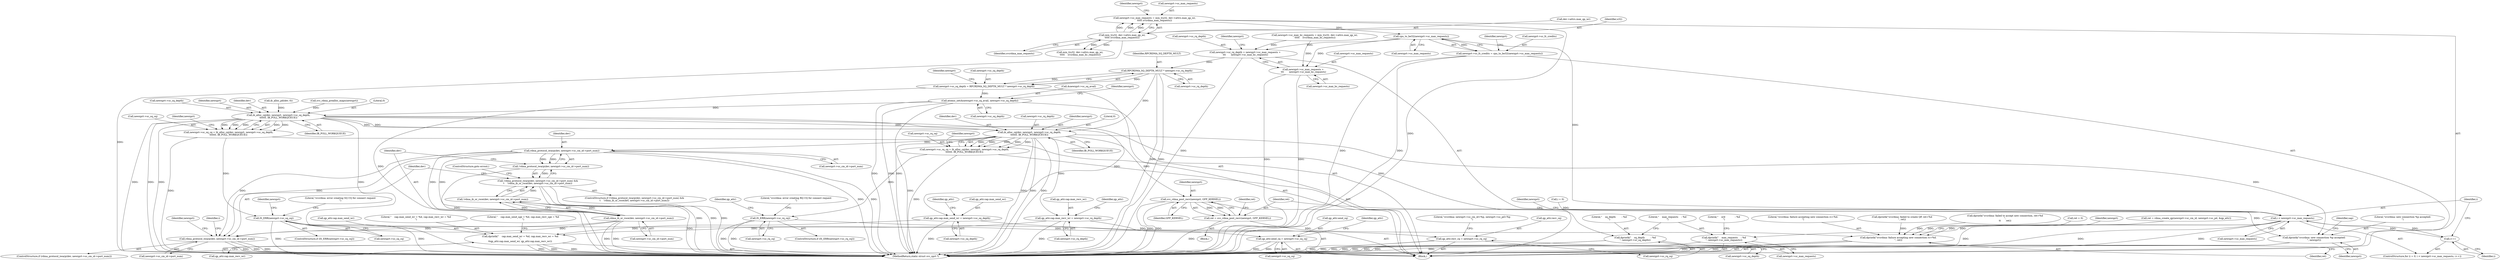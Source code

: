 digraph "0_linux_c70422f760c120480fee4de6c38804c72aa26bc1_44@pointer" {
"1000239" [label="(Call,cpu_to_be32(newxprt->sc_max_requests))"];
"1000223" [label="(Call,newxprt->sc_max_requests = min_t(u32, dev->attrs.max_qp_wr,\n\t\t\t\t\t svcrdma_max_requests))"];
"1000227" [label="(Call,min_t(u32, dev->attrs.max_qp_wr,\n\t\t\t\t\t svcrdma_max_requests))"];
"1000235" [label="(Call,newxprt->sc_fc_credits = cpu_to_be32(newxprt->sc_max_requests))"];
"1000255" [label="(Call,newxprt->sc_rq_depth = newxprt->sc_max_requests +\n \t\t\t       newxprt->sc_max_bc_requests)"];
"1000270" [label="(Call,RPCRDMA_SQ_DEPTH_MULT * newxprt->sc_rq_depth)"];
"1000266" [label="(Call,newxprt->sc_sq_depth = RPCRDMA_SQ_DEPTH_MULT * newxprt->sc_rq_depth)"];
"1000275" [label="(Call,atomic_set(&newxprt->sc_sq_avail, newxprt->sc_sq_depth))"];
"1000337" [label="(Call,ib_alloc_cq(dev, newxprt, newxprt->sc_sq_depth,\n\t\t\t\t\t0, IB_POLL_WORKQUEUE))"];
"1000333" [label="(Call,newxprt->sc_sq_cq = ib_alloc_cq(dev, newxprt, newxprt->sc_sq_depth,\n\t\t\t\t\t0, IB_POLL_WORKQUEUE))"];
"1000346" [label="(Call,IS_ERR(newxprt->sc_sq_cq))"];
"1000440" [label="(Call,qp_attr.send_cq = newxprt->sc_sq_cq)"];
"1000358" [label="(Call,ib_alloc_cq(dev, newxprt, newxprt->sc_rq_depth,\n\t\t\t\t\t0, IB_POLL_WORKQUEUE))"];
"1000354" [label="(Call,newxprt->sc_rq_cq = ib_alloc_cq(dev, newxprt, newxprt->sc_rq_depth,\n\t\t\t\t\t0, IB_POLL_WORKQUEUE))"];
"1000367" [label="(Call,IS_ERR(newxprt->sc_rq_cq))"];
"1000447" [label="(Call,qp_attr.recv_cq = newxprt->sc_rq_cq)"];
"1000403" [label="(Call,qp_attr.cap.max_recv_wr = newxprt->sc_rq_depth)"];
"1000462" [label="(Call,dprintk(\"    cap.max_send_wr = %d, cap.max_recv_wr = %d\n\",\n\t\tqp_attr.cap.max_send_wr, qp_attr.cap.max_recv_wr))"];
"1000555" [label="(Call,rdma_protocol_iwarp(dev, newxprt->sc_cm_id->port_num))"];
"1000554" [label="(Call,!rdma_protocol_iwarp(dev, newxprt->sc_cm_id->port_num))"];
"1000553" [label="(Call,!rdma_protocol_iwarp(dev, newxprt->sc_cm_id->port_num) &&\n\t    !rdma_ib_or_roce(dev, newxprt->sc_cm_id->port_num))"];
"1000563" [label="(Call,rdma_ib_or_roce(dev, newxprt->sc_cm_id->port_num))"];
"1000562" [label="(Call,!rdma_ib_or_roce(dev, newxprt->sc_cm_id->port_num))"];
"1000572" [label="(Call,rdma_protocol_iwarp(dev, newxprt->sc_cm_id->port_num))"];
"1000598" [label="(Call,svc_rdma_post_recv(newxprt, GFP_KERNEL))"];
"1000596" [label="(Call,ret = svc_rdma_post_recv(newxprt, GFP_KERNEL))"];
"1000764" [label="(Call,dprintk(\"svcrdma: failure accepting new connection rc=%d.\n\", ret))"];
"1000692" [label="(Call,dprintk(\"svcrdma: new connection %p accepted:\n\", newxprt))"];
"1000394" [label="(Call,qp_attr.cap.max_send_wr = newxprt->sc_sq_depth)"];
"1000743" [label="(Call,dprintk(\"    sq_depth        : %d\n\", newxprt->sc_sq_depth))"];
"1000259" [label="(Call,newxprt->sc_max_requests +\n \t\t\t       newxprt->sc_max_bc_requests)"];
"1000588" [label="(Call,i < newxprt->sc_max_requests)"];
"1000593" [label="(Call,i++)"];
"1000748" [label="(Call,dprintk(\"    max_requests    : %d\n\", newxprt->sc_max_requests))"];
"1000449" [label="(Identifier,qp_attr)"];
"1000441" [label="(Call,qp_attr.send_cq)"];
"1000765" [label="(Literal,\"svcrdma: failure accepting new connection rc=%d.\n\")"];
"1000235" [label="(Call,newxprt->sc_fc_credits = cpu_to_be32(newxprt->sc_max_requests))"];
"1000247" [label="(Call,min_t(u32, dev->attrs.max_qp_wr,\n \t\t\t\t\t    svcrdma_max_bc_requests))"];
"1000692" [label="(Call,dprintk(\"svcrdma: new connection %p accepted:\n\", newxprt))"];
"1000552" [label="(ControlStructure,if (!rdma_protocol_iwarp(dev, newxprt->sc_cm_id->port_num) &&\n\t    !rdma_ib_or_roce(dev, newxprt->sc_cm_id->port_num)))"];
"1000276" [label="(Call,&newxprt->sc_sq_avail)"];
"1000696" [label="(Identifier,sap)"];
"1000368" [label="(Call,newxprt->sc_rq_cq)"];
"1000589" [label="(Identifier,i)"];
"1000256" [label="(Call,newxprt->sc_rq_depth)"];
"1000585" [label="(Call,i = 0)"];
"1000415" [label="(Identifier,qp_attr)"];
"1000571" [label="(ControlStructure,if (rdma_protocol_iwarp(dev, newxprt->sc_cm_id->port_num)))"];
"1000347" [label="(Call,newxprt->sc_sq_cq)"];
"1000766" [label="(Identifier,ret)"];
"1000500" [label="(Call,dprintk(\"svcrdma: failed to create QP, ret=%d\n\", ret))"];
"1000361" [label="(Call,newxprt->sc_rq_depth)"];
"1000234" [label="(Identifier,svcrdma_max_requests)"];
"1000403" [label="(Call,qp_attr.cap.max_recv_wr = newxprt->sc_rq_depth)"];
"1000343" [label="(Literal,0)"];
"1000462" [label="(Call,dprintk(\"    cap.max_send_wr = %d, cap.max_recv_wr = %d\n\",\n\t\tqp_attr.cap.max_send_wr, qp_attr.cap.max_recv_wr))"];
"1000688" [label="(Call,dprintk(\"svcrdma: failed to accept new connection, ret=%d\n\",\n\t\t       ret))"];
"1000556" [label="(Identifier,dev)"];
"1000333" [label="(Call,newxprt->sc_sq_cq = ib_alloc_cq(dev, newxprt, newxprt->sc_sq_depth,\n\t\t\t\t\t0, IB_POLL_WORKQUEUE))"];
"1000444" [label="(Call,newxprt->sc_sq_cq)"];
"1000570" [label="(ControlStructure,goto errout;)"];
"1000275" [label="(Call,atomic_set(&newxprt->sc_sq_avail, newxprt->sc_sq_depth))"];
"1000270" [label="(Call,RPCRDMA_SQ_DEPTH_MULT * newxprt->sc_rq_depth)"];
"1000586" [label="(Identifier,i)"];
"1000334" [label="(Call,newxprt->sc_sq_cq)"];
"1000360" [label="(Identifier,newxprt)"];
"1000364" [label="(Literal,0)"];
"1000345" [label="(ControlStructure,if (IS_ERR(newxprt->sc_sq_cq)))"];
"1000584" [label="(ControlStructure,for (i = 0; i < newxprt->sc_max_requests; i++))"];
"1000754" [label="(Literal,\"    ord             : %d\n\")"];
"1000267" [label="(Call,newxprt->sc_sq_depth)"];
"1000280" [label="(Call,newxprt->sc_sq_depth)"];
"1000555" [label="(Call,rdma_protocol_iwarp(dev, newxprt->sc_cm_id->port_num))"];
"1000352" [label="(Literal,\"svcrdma: error creating SQ CQ for connect request\n\")"];
"1000463" [label="(Literal,\"    cap.max_send_wr = %d, cap.max_recv_wr = %d\n\")"];
"1000340" [label="(Call,newxprt->sc_sq_depth)"];
"1000572" [label="(Call,rdma_protocol_iwarp(dev, newxprt->sc_cm_id->port_num))"];
"1000373" [label="(Literal,\"svcrdma: error creating RQ CQ for connect request\n\")"];
"1000597" [label="(Identifier,ret)"];
"1000553" [label="(Call,!rdma_protocol_iwarp(dev, newxprt->sc_cm_id->port_num) &&\n\t    !rdma_ib_or_roce(dev, newxprt->sc_cm_id->port_num))"];
"1000239" [label="(Call,cpu_to_be32(newxprt->sc_max_requests))"];
"1000797" [label="(MethodReturn,static struct svc_xprt *)"];
"1000337" [label="(Call,ib_alloc_cq(dev, newxprt, newxprt->sc_sq_depth,\n\t\t\t\t\t0, IB_POLL_WORKQUEUE))"];
"1000126" [label="(Call,ret = 0)"];
"1000588" [label="(Call,i < newxprt->sc_max_requests)"];
"1000590" [label="(Call,newxprt->sc_max_requests)"];
"1000557" [label="(Call,newxprt->sc_cm_id->port_num)"];
"1000227" [label="(Call,min_t(u32, dev->attrs.max_qp_wr,\n\t\t\t\t\t svcrdma_max_requests))"];
"1000236" [label="(Call,newxprt->sc_fc_credits)"];
"1000365" [label="(Identifier,IB_POLL_WORKQUEUE)"];
"1000475" [label="(Literal,\"    cap.max_send_sge = %d, cap.max_recv_sge = %d\n\")"];
"1000406" [label="(Identifier,qp_attr)"];
"1000263" [label="(Call,newxprt->sc_max_bc_requests)"];
"1000404" [label="(Call,qp_attr.cap.max_recv_wr)"];
"1000574" [label="(Call,newxprt->sc_cm_id->port_num)"];
"1000599" [label="(Identifier,newxprt)"];
"1000610" [label="(Identifier,newxprt)"];
"1000469" [label="(Call,qp_attr.cap.max_recv_wr)"];
"1000562" [label="(Call,!rdma_ib_or_roce(dev, newxprt->sc_cm_id->port_num))"];
"1000377" [label="(Identifier,qp_attr)"];
"1000260" [label="(Call,newxprt->sc_max_requests)"];
"1000346" [label="(Call,IS_ERR(newxprt->sc_sq_cq))"];
"1000271" [label="(Identifier,RPCRDMA_SQ_DEPTH_MULT)"];
"1000764" [label="(Call,dprintk(\"svcrdma: failure accepting new connection rc=%d.\n\", ret))"];
"1000750" [label="(Call,newxprt->sc_max_requests)"];
"1000554" [label="(Call,!rdma_protocol_iwarp(dev, newxprt->sc_cm_id->port_num))"];
"1000245" [label="(Identifier,newxprt)"];
"1000564" [label="(Identifier,dev)"];
"1000602" [label="(Identifier,ret)"];
"1000229" [label="(Call,dev->attrs.max_qp_wr)"];
"1000694" [label="(Identifier,newxprt)"];
"1000223" [label="(Call,newxprt->sc_max_requests = min_t(u32, dev->attrs.max_qp_wr,\n\t\t\t\t\t svcrdma_max_requests))"];
"1000344" [label="(Identifier,IB_POLL_WORKQUEUE)"];
"1000594" [label="(Identifier,i)"];
"1000400" [label="(Call,newxprt->sc_sq_depth)"];
"1000339" [label="(Identifier,newxprt)"];
"1000451" [label="(Call,newxprt->sc_rq_cq)"];
"1000272" [label="(Call,newxprt->sc_rq_depth)"];
"1000573" [label="(Identifier,dev)"];
"1000600" [label="(Identifier,GFP_KERNEL)"];
"1000113" [label="(Block,)"];
"1000237" [label="(Identifier,newxprt)"];
"1000240" [label="(Call,newxprt->sc_max_requests)"];
"1000394" [label="(Call,qp_attr.cap.max_send_wr = newxprt->sc_sq_depth)"];
"1000224" [label="(Call,newxprt->sc_max_requests)"];
"1000338" [label="(Identifier,dev)"];
"1000743" [label="(Call,dprintk(\"    sq_depth        : %d\n\", newxprt->sc_sq_depth))"];
"1000581" [label="(Identifier,newxprt)"];
"1000356" [label="(Identifier,newxprt)"];
"1000395" [label="(Call,qp_attr.cap.max_send_wr)"];
"1000565" [label="(Call,newxprt->sc_cm_id->port_num)"];
"1000598" [label="(Call,svc_rdma_post_recv(newxprt, GFP_KERNEL))"];
"1000321" [label="(Call,ib_alloc_pd(dev, 0))"];
"1000266" [label="(Call,newxprt->sc_sq_depth = RPCRDMA_SQ_DEPTH_MULT * newxprt->sc_rq_depth)"];
"1000770" [label="(Identifier,newxprt)"];
"1000409" [label="(Call,newxprt->sc_rq_depth)"];
"1000367" [label="(Call,IS_ERR(newxprt->sc_rq_cq))"];
"1000744" [label="(Literal,\"    sq_depth        : %d\n\")"];
"1000486" [label="(Call,ret = rdma_create_qp(newxprt->sc_cm_id, newxprt->sc_pd, &qp_attr))"];
"1000693" [label="(Literal,\"svcrdma: new connection %p accepted:\n\")"];
"1000278" [label="(Identifier,newxprt)"];
"1000596" [label="(Call,ret = svc_rdma_post_recv(newxprt, GFP_KERNEL))"];
"1000595" [label="(Block,)"];
"1000228" [label="(Identifier,u32)"];
"1000745" [label="(Call,newxprt->sc_sq_depth)"];
"1000440" [label="(Call,qp_attr.send_cq = newxprt->sc_sq_cq)"];
"1000355" [label="(Call,newxprt->sc_rq_cq)"];
"1000243" [label="(Call,newxprt->sc_max_bc_requests = min_t(u32, dev->attrs.max_qp_wr,\n \t\t\t\t\t    svcrdma_max_bc_requests))"];
"1000447" [label="(Call,qp_attr.recv_cq = newxprt->sc_rq_cq)"];
"1000448" [label="(Call,qp_attr.recv_cq)"];
"1000369" [label="(Identifier,newxprt)"];
"1000749" [label="(Literal,\"    max_requests    : %d\n\")"];
"1000464" [label="(Call,qp_attr.cap.max_send_wr)"];
"1000593" [label="(Call,i++)"];
"1000455" [label="(Literal,\"svcrdma: newxprt->sc_cm_id=%p, newxprt->sc_pd=%p\n\")"];
"1000563" [label="(Call,rdma_ib_or_roce(dev, newxprt->sc_cm_id->port_num))"];
"1000286" [label="(Identifier,newxprt)"];
"1000348" [label="(Identifier,newxprt)"];
"1000290" [label="(Call,svc_rdma_prealloc_maps(newxprt))"];
"1000259" [label="(Call,newxprt->sc_max_requests +\n \t\t\t       newxprt->sc_max_bc_requests)"];
"1000268" [label="(Identifier,newxprt)"];
"1000358" [label="(Call,ib_alloc_cq(dev, newxprt, newxprt->sc_rq_depth,\n\t\t\t\t\t0, IB_POLL_WORKQUEUE))"];
"1000354" [label="(Call,newxprt->sc_rq_cq = ib_alloc_cq(dev, newxprt, newxprt->sc_rq_depth,\n\t\t\t\t\t0, IB_POLL_WORKQUEUE))"];
"1000359" [label="(Identifier,dev)"];
"1000748" [label="(Call,dprintk(\"    max_requests    : %d\n\", newxprt->sc_max_requests))"];
"1000366" [label="(ControlStructure,if (IS_ERR(newxprt->sc_rq_cq)))"];
"1000255" [label="(Call,newxprt->sc_rq_depth = newxprt->sc_max_requests +\n \t\t\t       newxprt->sc_max_bc_requests)"];
"1000239" -> "1000235"  [label="AST: "];
"1000239" -> "1000240"  [label="CFG: "];
"1000240" -> "1000239"  [label="AST: "];
"1000235" -> "1000239"  [label="CFG: "];
"1000239" -> "1000235"  [label="DDG: "];
"1000223" -> "1000239"  [label="DDG: "];
"1000239" -> "1000255"  [label="DDG: "];
"1000239" -> "1000259"  [label="DDG: "];
"1000239" -> "1000588"  [label="DDG: "];
"1000223" -> "1000113"  [label="AST: "];
"1000223" -> "1000227"  [label="CFG: "];
"1000224" -> "1000223"  [label="AST: "];
"1000227" -> "1000223"  [label="AST: "];
"1000237" -> "1000223"  [label="CFG: "];
"1000223" -> "1000797"  [label="DDG: "];
"1000227" -> "1000223"  [label="DDG: "];
"1000227" -> "1000223"  [label="DDG: "];
"1000227" -> "1000223"  [label="DDG: "];
"1000227" -> "1000234"  [label="CFG: "];
"1000228" -> "1000227"  [label="AST: "];
"1000229" -> "1000227"  [label="AST: "];
"1000234" -> "1000227"  [label="AST: "];
"1000227" -> "1000797"  [label="DDG: "];
"1000227" -> "1000247"  [label="DDG: "];
"1000227" -> "1000247"  [label="DDG: "];
"1000235" -> "1000113"  [label="AST: "];
"1000236" -> "1000235"  [label="AST: "];
"1000245" -> "1000235"  [label="CFG: "];
"1000235" -> "1000797"  [label="DDG: "];
"1000235" -> "1000797"  [label="DDG: "];
"1000255" -> "1000113"  [label="AST: "];
"1000255" -> "1000259"  [label="CFG: "];
"1000256" -> "1000255"  [label="AST: "];
"1000259" -> "1000255"  [label="AST: "];
"1000268" -> "1000255"  [label="CFG: "];
"1000255" -> "1000797"  [label="DDG: "];
"1000243" -> "1000255"  [label="DDG: "];
"1000255" -> "1000270"  [label="DDG: "];
"1000270" -> "1000266"  [label="AST: "];
"1000270" -> "1000272"  [label="CFG: "];
"1000271" -> "1000270"  [label="AST: "];
"1000272" -> "1000270"  [label="AST: "];
"1000266" -> "1000270"  [label="CFG: "];
"1000270" -> "1000797"  [label="DDG: "];
"1000270" -> "1000797"  [label="DDG: "];
"1000270" -> "1000266"  [label="DDG: "];
"1000270" -> "1000266"  [label="DDG: "];
"1000270" -> "1000358"  [label="DDG: "];
"1000266" -> "1000113"  [label="AST: "];
"1000267" -> "1000266"  [label="AST: "];
"1000278" -> "1000266"  [label="CFG: "];
"1000266" -> "1000797"  [label="DDG: "];
"1000266" -> "1000275"  [label="DDG: "];
"1000275" -> "1000113"  [label="AST: "];
"1000275" -> "1000280"  [label="CFG: "];
"1000276" -> "1000275"  [label="AST: "];
"1000280" -> "1000275"  [label="AST: "];
"1000286" -> "1000275"  [label="CFG: "];
"1000275" -> "1000797"  [label="DDG: "];
"1000275" -> "1000797"  [label="DDG: "];
"1000275" -> "1000797"  [label="DDG: "];
"1000275" -> "1000337"  [label="DDG: "];
"1000337" -> "1000333"  [label="AST: "];
"1000337" -> "1000344"  [label="CFG: "];
"1000338" -> "1000337"  [label="AST: "];
"1000339" -> "1000337"  [label="AST: "];
"1000340" -> "1000337"  [label="AST: "];
"1000343" -> "1000337"  [label="AST: "];
"1000344" -> "1000337"  [label="AST: "];
"1000333" -> "1000337"  [label="CFG: "];
"1000337" -> "1000797"  [label="DDG: "];
"1000337" -> "1000797"  [label="DDG: "];
"1000337" -> "1000797"  [label="DDG: "];
"1000337" -> "1000797"  [label="DDG: "];
"1000337" -> "1000333"  [label="DDG: "];
"1000337" -> "1000333"  [label="DDG: "];
"1000337" -> "1000333"  [label="DDG: "];
"1000337" -> "1000333"  [label="DDG: "];
"1000337" -> "1000333"  [label="DDG: "];
"1000321" -> "1000337"  [label="DDG: "];
"1000290" -> "1000337"  [label="DDG: "];
"1000337" -> "1000358"  [label="DDG: "];
"1000337" -> "1000358"  [label="DDG: "];
"1000337" -> "1000358"  [label="DDG: "];
"1000337" -> "1000394"  [label="DDG: "];
"1000337" -> "1000743"  [label="DDG: "];
"1000333" -> "1000113"  [label="AST: "];
"1000334" -> "1000333"  [label="AST: "];
"1000348" -> "1000333"  [label="CFG: "];
"1000333" -> "1000797"  [label="DDG: "];
"1000333" -> "1000346"  [label="DDG: "];
"1000346" -> "1000345"  [label="AST: "];
"1000346" -> "1000347"  [label="CFG: "];
"1000347" -> "1000346"  [label="AST: "];
"1000352" -> "1000346"  [label="CFG: "];
"1000356" -> "1000346"  [label="CFG: "];
"1000346" -> "1000797"  [label="DDG: "];
"1000346" -> "1000797"  [label="DDG: "];
"1000346" -> "1000440"  [label="DDG: "];
"1000440" -> "1000113"  [label="AST: "];
"1000440" -> "1000444"  [label="CFG: "];
"1000441" -> "1000440"  [label="AST: "];
"1000444" -> "1000440"  [label="AST: "];
"1000449" -> "1000440"  [label="CFG: "];
"1000440" -> "1000797"  [label="DDG: "];
"1000440" -> "1000797"  [label="DDG: "];
"1000358" -> "1000354"  [label="AST: "];
"1000358" -> "1000365"  [label="CFG: "];
"1000359" -> "1000358"  [label="AST: "];
"1000360" -> "1000358"  [label="AST: "];
"1000361" -> "1000358"  [label="AST: "];
"1000364" -> "1000358"  [label="AST: "];
"1000365" -> "1000358"  [label="AST: "];
"1000354" -> "1000358"  [label="CFG: "];
"1000358" -> "1000797"  [label="DDG: "];
"1000358" -> "1000797"  [label="DDG: "];
"1000358" -> "1000797"  [label="DDG: "];
"1000358" -> "1000797"  [label="DDG: "];
"1000358" -> "1000354"  [label="DDG: "];
"1000358" -> "1000354"  [label="DDG: "];
"1000358" -> "1000354"  [label="DDG: "];
"1000358" -> "1000354"  [label="DDG: "];
"1000358" -> "1000354"  [label="DDG: "];
"1000358" -> "1000403"  [label="DDG: "];
"1000358" -> "1000555"  [label="DDG: "];
"1000358" -> "1000598"  [label="DDG: "];
"1000358" -> "1000692"  [label="DDG: "];
"1000354" -> "1000113"  [label="AST: "];
"1000355" -> "1000354"  [label="AST: "];
"1000369" -> "1000354"  [label="CFG: "];
"1000354" -> "1000797"  [label="DDG: "];
"1000354" -> "1000367"  [label="DDG: "];
"1000367" -> "1000366"  [label="AST: "];
"1000367" -> "1000368"  [label="CFG: "];
"1000368" -> "1000367"  [label="AST: "];
"1000373" -> "1000367"  [label="CFG: "];
"1000377" -> "1000367"  [label="CFG: "];
"1000367" -> "1000797"  [label="DDG: "];
"1000367" -> "1000797"  [label="DDG: "];
"1000367" -> "1000447"  [label="DDG: "];
"1000447" -> "1000113"  [label="AST: "];
"1000447" -> "1000451"  [label="CFG: "];
"1000448" -> "1000447"  [label="AST: "];
"1000451" -> "1000447"  [label="AST: "];
"1000455" -> "1000447"  [label="CFG: "];
"1000447" -> "1000797"  [label="DDG: "];
"1000447" -> "1000797"  [label="DDG: "];
"1000403" -> "1000113"  [label="AST: "];
"1000403" -> "1000409"  [label="CFG: "];
"1000404" -> "1000403"  [label="AST: "];
"1000409" -> "1000403"  [label="AST: "];
"1000415" -> "1000403"  [label="CFG: "];
"1000403" -> "1000797"  [label="DDG: "];
"1000403" -> "1000462"  [label="DDG: "];
"1000462" -> "1000113"  [label="AST: "];
"1000462" -> "1000469"  [label="CFG: "];
"1000463" -> "1000462"  [label="AST: "];
"1000464" -> "1000462"  [label="AST: "];
"1000469" -> "1000462"  [label="AST: "];
"1000475" -> "1000462"  [label="CFG: "];
"1000462" -> "1000797"  [label="DDG: "];
"1000462" -> "1000797"  [label="DDG: "];
"1000462" -> "1000797"  [label="DDG: "];
"1000394" -> "1000462"  [label="DDG: "];
"1000555" -> "1000554"  [label="AST: "];
"1000555" -> "1000557"  [label="CFG: "];
"1000556" -> "1000555"  [label="AST: "];
"1000557" -> "1000555"  [label="AST: "];
"1000554" -> "1000555"  [label="CFG: "];
"1000555" -> "1000797"  [label="DDG: "];
"1000555" -> "1000797"  [label="DDG: "];
"1000555" -> "1000554"  [label="DDG: "];
"1000555" -> "1000554"  [label="DDG: "];
"1000555" -> "1000563"  [label="DDG: "];
"1000555" -> "1000563"  [label="DDG: "];
"1000555" -> "1000572"  [label="DDG: "];
"1000555" -> "1000572"  [label="DDG: "];
"1000554" -> "1000553"  [label="AST: "];
"1000564" -> "1000554"  [label="CFG: "];
"1000553" -> "1000554"  [label="CFG: "];
"1000554" -> "1000797"  [label="DDG: "];
"1000554" -> "1000553"  [label="DDG: "];
"1000553" -> "1000552"  [label="AST: "];
"1000553" -> "1000562"  [label="CFG: "];
"1000562" -> "1000553"  [label="AST: "];
"1000570" -> "1000553"  [label="CFG: "];
"1000573" -> "1000553"  [label="CFG: "];
"1000553" -> "1000797"  [label="DDG: "];
"1000553" -> "1000797"  [label="DDG: "];
"1000553" -> "1000797"  [label="DDG: "];
"1000562" -> "1000553"  [label="DDG: "];
"1000563" -> "1000562"  [label="AST: "];
"1000563" -> "1000565"  [label="CFG: "];
"1000564" -> "1000563"  [label="AST: "];
"1000565" -> "1000563"  [label="AST: "];
"1000562" -> "1000563"  [label="CFG: "];
"1000563" -> "1000797"  [label="DDG: "];
"1000563" -> "1000797"  [label="DDG: "];
"1000563" -> "1000562"  [label="DDG: "];
"1000563" -> "1000562"  [label="DDG: "];
"1000563" -> "1000572"  [label="DDG: "];
"1000563" -> "1000572"  [label="DDG: "];
"1000562" -> "1000797"  [label="DDG: "];
"1000572" -> "1000571"  [label="AST: "];
"1000572" -> "1000574"  [label="CFG: "];
"1000573" -> "1000572"  [label="AST: "];
"1000574" -> "1000572"  [label="AST: "];
"1000581" -> "1000572"  [label="CFG: "];
"1000586" -> "1000572"  [label="CFG: "];
"1000572" -> "1000797"  [label="DDG: "];
"1000572" -> "1000797"  [label="DDG: "];
"1000572" -> "1000797"  [label="DDG: "];
"1000598" -> "1000596"  [label="AST: "];
"1000598" -> "1000600"  [label="CFG: "];
"1000599" -> "1000598"  [label="AST: "];
"1000600" -> "1000598"  [label="AST: "];
"1000596" -> "1000598"  [label="CFG: "];
"1000598" -> "1000797"  [label="DDG: "];
"1000598" -> "1000797"  [label="DDG: "];
"1000598" -> "1000596"  [label="DDG: "];
"1000598" -> "1000596"  [label="DDG: "];
"1000598" -> "1000692"  [label="DDG: "];
"1000596" -> "1000595"  [label="AST: "];
"1000597" -> "1000596"  [label="AST: "];
"1000602" -> "1000596"  [label="CFG: "];
"1000596" -> "1000797"  [label="DDG: "];
"1000596" -> "1000764"  [label="DDG: "];
"1000764" -> "1000113"  [label="AST: "];
"1000764" -> "1000766"  [label="CFG: "];
"1000765" -> "1000764"  [label="AST: "];
"1000766" -> "1000764"  [label="AST: "];
"1000770" -> "1000764"  [label="CFG: "];
"1000764" -> "1000797"  [label="DDG: "];
"1000764" -> "1000797"  [label="DDG: "];
"1000688" -> "1000764"  [label="DDG: "];
"1000500" -> "1000764"  [label="DDG: "];
"1000126" -> "1000764"  [label="DDG: "];
"1000486" -> "1000764"  [label="DDG: "];
"1000692" -> "1000113"  [label="AST: "];
"1000692" -> "1000694"  [label="CFG: "];
"1000693" -> "1000692"  [label="AST: "];
"1000694" -> "1000692"  [label="AST: "];
"1000696" -> "1000692"  [label="CFG: "];
"1000692" -> "1000797"  [label="DDG: "];
"1000692" -> "1000797"  [label="DDG: "];
"1000394" -> "1000113"  [label="AST: "];
"1000394" -> "1000400"  [label="CFG: "];
"1000395" -> "1000394"  [label="AST: "];
"1000400" -> "1000394"  [label="AST: "];
"1000406" -> "1000394"  [label="CFG: "];
"1000394" -> "1000797"  [label="DDG: "];
"1000743" -> "1000113"  [label="AST: "];
"1000743" -> "1000745"  [label="CFG: "];
"1000744" -> "1000743"  [label="AST: "];
"1000745" -> "1000743"  [label="AST: "];
"1000749" -> "1000743"  [label="CFG: "];
"1000743" -> "1000797"  [label="DDG: "];
"1000743" -> "1000797"  [label="DDG: "];
"1000259" -> "1000263"  [label="CFG: "];
"1000260" -> "1000259"  [label="AST: "];
"1000263" -> "1000259"  [label="AST: "];
"1000259" -> "1000797"  [label="DDG: "];
"1000259" -> "1000797"  [label="DDG: "];
"1000243" -> "1000259"  [label="DDG: "];
"1000588" -> "1000584"  [label="AST: "];
"1000588" -> "1000590"  [label="CFG: "];
"1000589" -> "1000588"  [label="AST: "];
"1000590" -> "1000588"  [label="AST: "];
"1000597" -> "1000588"  [label="CFG: "];
"1000610" -> "1000588"  [label="CFG: "];
"1000588" -> "1000797"  [label="DDG: "];
"1000588" -> "1000797"  [label="DDG: "];
"1000588" -> "1000797"  [label="DDG: "];
"1000585" -> "1000588"  [label="DDG: "];
"1000593" -> "1000588"  [label="DDG: "];
"1000588" -> "1000593"  [label="DDG: "];
"1000588" -> "1000748"  [label="DDG: "];
"1000593" -> "1000584"  [label="AST: "];
"1000593" -> "1000594"  [label="CFG: "];
"1000594" -> "1000593"  [label="AST: "];
"1000589" -> "1000593"  [label="CFG: "];
"1000748" -> "1000113"  [label="AST: "];
"1000748" -> "1000750"  [label="CFG: "];
"1000749" -> "1000748"  [label="AST: "];
"1000750" -> "1000748"  [label="AST: "];
"1000754" -> "1000748"  [label="CFG: "];
"1000748" -> "1000797"  [label="DDG: "];
"1000748" -> "1000797"  [label="DDG: "];
}

